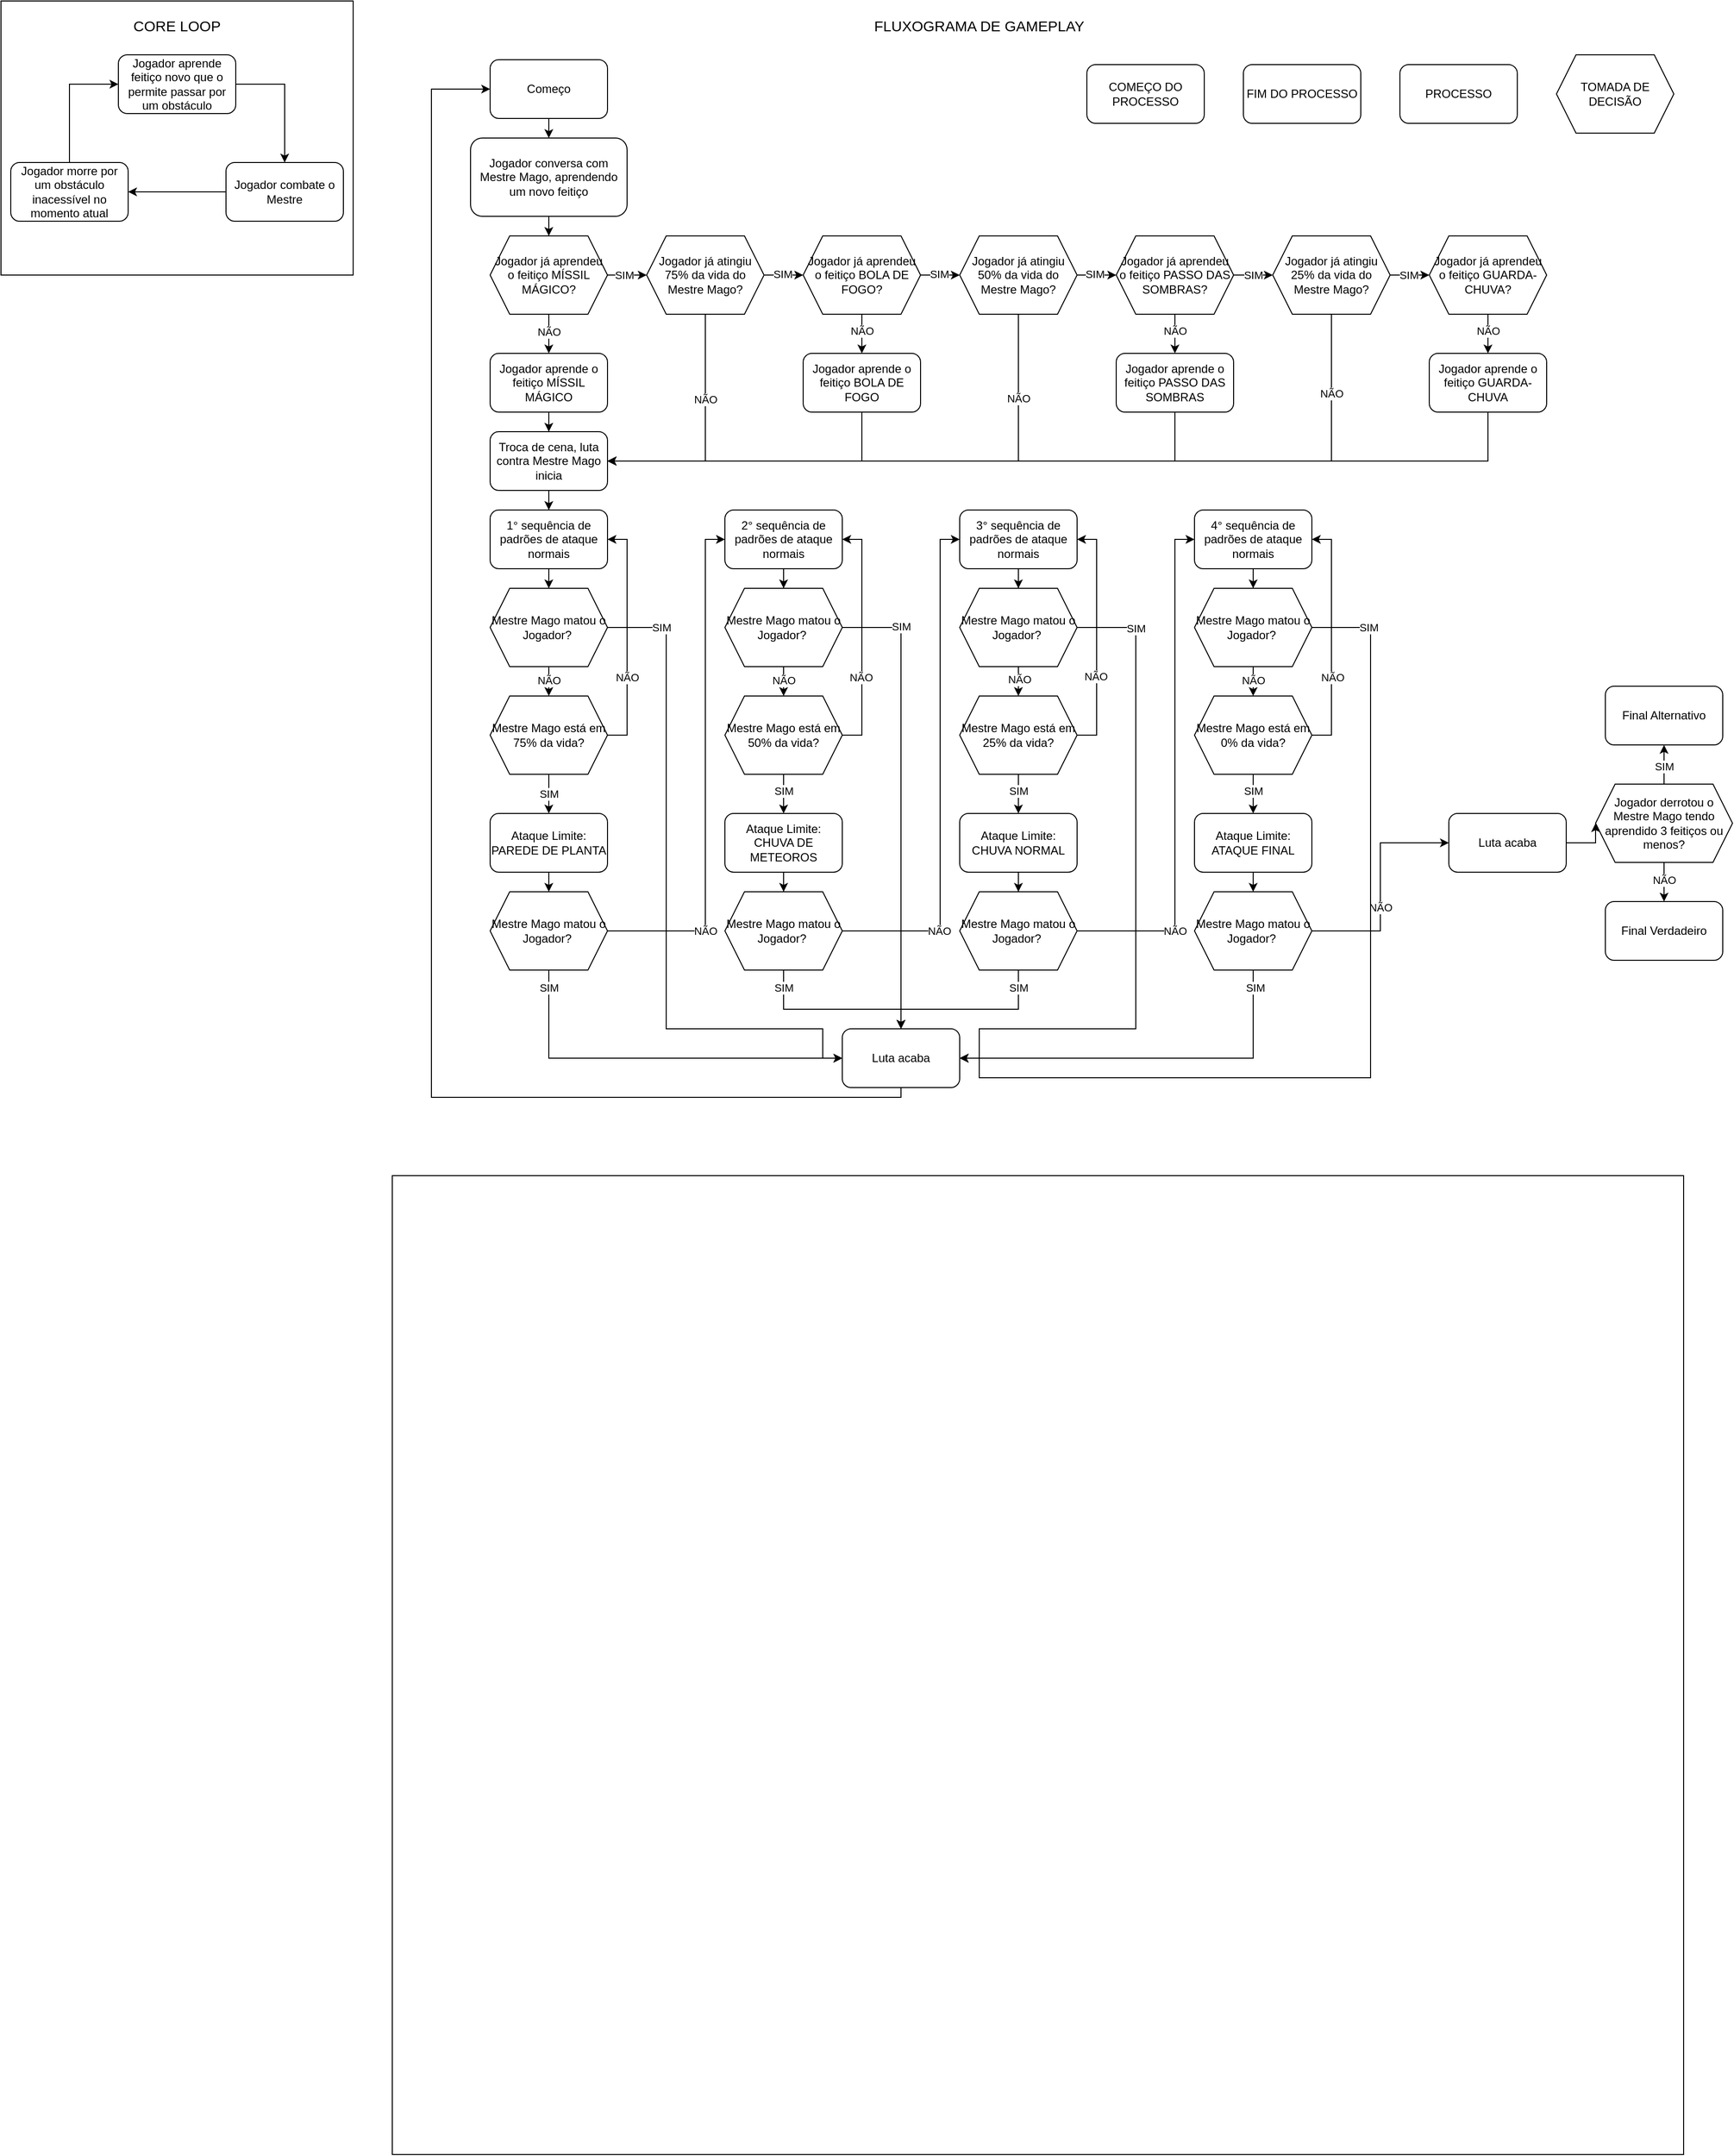 <mxfile version="28.0.7">
  <diagram name="Página-1" id="3i8s2AD5zy0yII2b-ubV">
    <mxGraphModel dx="2053" dy="672" grid="1" gridSize="10" guides="1" tooltips="1" connect="1" arrows="1" fold="1" page="1" pageScale="1" pageWidth="1000" pageHeight="2000" math="0" shadow="0">
      <root>
        <mxCell id="0" />
        <mxCell id="1" parent="0" />
        <mxCell id="Qa6UDb0__CtFwgnaw2m8-168" value="" style="rounded=0;whiteSpace=wrap;html=1;" vertex="1" parent="1">
          <mxGeometry x="200" y="1240" width="1320" height="1000" as="geometry" />
        </mxCell>
        <mxCell id="Qa6UDb0__CtFwgnaw2m8-167" value="FLUXOGRAMA DE GAMEPLAY" style="text;html=1;align=center;verticalAlign=middle;whiteSpace=wrap;rounded=0;fontSize=15;" vertex="1" parent="1">
          <mxGeometry x="200" y="50" width="1200" height="30" as="geometry" />
        </mxCell>
        <mxCell id="Qa6UDb0__CtFwgnaw2m8-43" value="" style="rounded=0;whiteSpace=wrap;html=1;" vertex="1" parent="1">
          <mxGeometry x="-200" y="40" width="360" height="280" as="geometry" />
        </mxCell>
        <mxCell id="vBZ28ntpl9EyvHKrwXHW-7" style="edgeStyle=orthogonalEdgeStyle;rounded=0;orthogonalLoop=1;jettySize=auto;html=1;entryX=0.5;entryY=0;entryDx=0;entryDy=0;" parent="1" source="vBZ28ntpl9EyvHKrwXHW-1" target="vBZ28ntpl9EyvHKrwXHW-2" edge="1">
          <mxGeometry relative="1" as="geometry">
            <Array as="points">
              <mxPoint x="90" y="125" />
            </Array>
          </mxGeometry>
        </mxCell>
        <mxCell id="vBZ28ntpl9EyvHKrwXHW-1" value="Jogador aprende feitiço novo que o permite passar por um obstáculo" style="rounded=1;whiteSpace=wrap;html=1;" parent="1" vertex="1">
          <mxGeometry x="-80" y="95" width="120" height="60" as="geometry" />
        </mxCell>
        <mxCell id="vBZ28ntpl9EyvHKrwXHW-4" style="edgeStyle=orthogonalEdgeStyle;rounded=0;orthogonalLoop=1;jettySize=auto;html=1;entryX=1;entryY=0.5;entryDx=0;entryDy=0;" parent="1" source="vBZ28ntpl9EyvHKrwXHW-2" target="vBZ28ntpl9EyvHKrwXHW-3" edge="1">
          <mxGeometry relative="1" as="geometry" />
        </mxCell>
        <mxCell id="vBZ28ntpl9EyvHKrwXHW-2" value="Jogador combate o Mestre" style="rounded=1;whiteSpace=wrap;html=1;" parent="1" vertex="1">
          <mxGeometry x="30" y="205" width="120" height="60" as="geometry" />
        </mxCell>
        <mxCell id="vBZ28ntpl9EyvHKrwXHW-5" style="edgeStyle=orthogonalEdgeStyle;rounded=0;orthogonalLoop=1;jettySize=auto;html=1;entryX=0;entryY=0.5;entryDx=0;entryDy=0;" parent="1" source="vBZ28ntpl9EyvHKrwXHW-3" target="vBZ28ntpl9EyvHKrwXHW-1" edge="1">
          <mxGeometry relative="1" as="geometry" />
        </mxCell>
        <mxCell id="vBZ28ntpl9EyvHKrwXHW-3" value="Jogador morre por um obstáculo inacessível no momento atual" style="rounded=1;whiteSpace=wrap;html=1;" parent="1" vertex="1">
          <mxGeometry x="-190" y="205" width="120" height="60" as="geometry" />
        </mxCell>
        <mxCell id="Qa6UDb0__CtFwgnaw2m8-10" style="edgeStyle=orthogonalEdgeStyle;rounded=0;orthogonalLoop=1;jettySize=auto;html=1;" edge="1" parent="1" source="Qa6UDb0__CtFwgnaw2m8-1" target="Qa6UDb0__CtFwgnaw2m8-3">
          <mxGeometry relative="1" as="geometry" />
        </mxCell>
        <mxCell id="Qa6UDb0__CtFwgnaw2m8-1" value="Começo" style="rounded=1;whiteSpace=wrap;html=1;fillColor=light-dark(#FFFFFF,#104E0E);" vertex="1" parent="1">
          <mxGeometry x="300" y="100" width="120" height="60" as="geometry" />
        </mxCell>
        <mxCell id="Qa6UDb0__CtFwgnaw2m8-76" style="edgeStyle=orthogonalEdgeStyle;rounded=0;orthogonalLoop=1;jettySize=auto;html=1;" edge="1" parent="1" source="Qa6UDb0__CtFwgnaw2m8-3" target="Qa6UDb0__CtFwgnaw2m8-45">
          <mxGeometry relative="1" as="geometry" />
        </mxCell>
        <mxCell id="Qa6UDb0__CtFwgnaw2m8-3" value="&lt;div&gt;Jogador conversa com Mestre Mago, aprendendo um novo feitiço&lt;/div&gt;" style="rounded=1;whiteSpace=wrap;html=1;" vertex="1" parent="1">
          <mxGeometry x="280" y="180" width="160" height="80" as="geometry" />
        </mxCell>
        <mxCell id="Qa6UDb0__CtFwgnaw2m8-12" style="edgeStyle=orthogonalEdgeStyle;rounded=0;orthogonalLoop=1;jettySize=auto;html=1;" edge="1" parent="1" source="Qa6UDb0__CtFwgnaw2m8-6" target="Qa6UDb0__CtFwgnaw2m8-7">
          <mxGeometry relative="1" as="geometry" />
        </mxCell>
        <mxCell id="Qa6UDb0__CtFwgnaw2m8-6" value="Troca de cena, luta contra Mestre Mago inicia" style="rounded=1;whiteSpace=wrap;html=1;" vertex="1" parent="1">
          <mxGeometry x="300" y="480" width="120" height="60" as="geometry" />
        </mxCell>
        <mxCell id="Qa6UDb0__CtFwgnaw2m8-301" style="edgeStyle=orthogonalEdgeStyle;rounded=0;orthogonalLoop=1;jettySize=auto;html=1;" edge="1" parent="1" source="Qa6UDb0__CtFwgnaw2m8-7" target="Qa6UDb0__CtFwgnaw2m8-300">
          <mxGeometry relative="1" as="geometry" />
        </mxCell>
        <mxCell id="Qa6UDb0__CtFwgnaw2m8-7" value="1° sequência de padrões de ataque normais" style="rounded=1;whiteSpace=wrap;html=1;" vertex="1" parent="1">
          <mxGeometry x="300" y="560" width="120" height="60" as="geometry" />
        </mxCell>
        <mxCell id="Qa6UDb0__CtFwgnaw2m8-17" style="edgeStyle=orthogonalEdgeStyle;rounded=0;orthogonalLoop=1;jettySize=auto;html=1;entryX=0;entryY=0.5;entryDx=0;entryDy=0;exitX=0.5;exitY=1;exitDx=0;exitDy=0;" edge="1" parent="1" source="Qa6UDb0__CtFwgnaw2m8-15" target="Qa6UDb0__CtFwgnaw2m8-1">
          <mxGeometry relative="1" as="geometry">
            <mxPoint x="300.0" y="90" as="targetPoint" />
            <Array as="points">
              <mxPoint x="720" y="1160" />
              <mxPoint x="240" y="1160" />
              <mxPoint x="240" y="130" />
            </Array>
          </mxGeometry>
        </mxCell>
        <mxCell id="Qa6UDb0__CtFwgnaw2m8-15" value="Luta acaba" style="rounded=1;whiteSpace=wrap;html=1;fillColor=light-dark(#FFFFFF,#9A3434);" vertex="1" parent="1">
          <mxGeometry x="660" y="1090" width="120" height="60" as="geometry" />
        </mxCell>
        <mxCell id="Qa6UDb0__CtFwgnaw2m8-180" style="edgeStyle=orthogonalEdgeStyle;rounded=0;orthogonalLoop=1;jettySize=auto;html=1;entryX=0.5;entryY=0;entryDx=0;entryDy=0;" edge="1" parent="1" source="Qa6UDb0__CtFwgnaw2m8-18" target="Qa6UDb0__CtFwgnaw2m8-37">
          <mxGeometry relative="1" as="geometry" />
        </mxCell>
        <mxCell id="Qa6UDb0__CtFwgnaw2m8-18" value="Ataque Limite: PAREDE DE PLANTA" style="rounded=1;whiteSpace=wrap;html=1;" vertex="1" parent="1">
          <mxGeometry x="300" y="870" width="120" height="60" as="geometry" />
        </mxCell>
        <mxCell id="Qa6UDb0__CtFwgnaw2m8-176" style="edgeStyle=orthogonalEdgeStyle;rounded=0;orthogonalLoop=1;jettySize=auto;html=1;" edge="1" parent="1" source="Qa6UDb0__CtFwgnaw2m8-24" target="Qa6UDb0__CtFwgnaw2m8-18">
          <mxGeometry relative="1" as="geometry" />
        </mxCell>
        <mxCell id="Qa6UDb0__CtFwgnaw2m8-177" value="SIM" style="edgeLabel;html=1;align=center;verticalAlign=middle;resizable=0;points=[];" vertex="1" connectable="0" parent="Qa6UDb0__CtFwgnaw2m8-176">
          <mxGeometry x="-0.258" y="1" relative="1" as="geometry">
            <mxPoint x="-1" y="5" as="offset" />
          </mxGeometry>
        </mxCell>
        <mxCell id="Qa6UDb0__CtFwgnaw2m8-245" style="edgeStyle=orthogonalEdgeStyle;rounded=0;orthogonalLoop=1;jettySize=auto;html=1;entryX=1;entryY=0.5;entryDx=0;entryDy=0;" edge="1" parent="1" source="Qa6UDb0__CtFwgnaw2m8-24" target="Qa6UDb0__CtFwgnaw2m8-7">
          <mxGeometry relative="1" as="geometry">
            <mxPoint x="420" y="700" as="targetPoint" />
            <Array as="points">
              <mxPoint x="440" y="790" />
              <mxPoint x="440" y="590" />
            </Array>
          </mxGeometry>
        </mxCell>
        <mxCell id="Qa6UDb0__CtFwgnaw2m8-246" value="NÃO" style="edgeLabel;html=1;align=center;verticalAlign=middle;resizable=0;points=[];" vertex="1" connectable="0" parent="Qa6UDb0__CtFwgnaw2m8-245">
          <mxGeometry x="-0.031" y="1" relative="1" as="geometry">
            <mxPoint x="1" y="37" as="offset" />
          </mxGeometry>
        </mxCell>
        <mxCell id="Qa6UDb0__CtFwgnaw2m8-24" value="Mestre Mago está em 75% da vida?" style="shape=hexagon;perimeter=hexagonPerimeter2;whiteSpace=wrap;html=1;fixedSize=1;fillColor=light-dark(#FFFFFF,#E28507);" vertex="1" parent="1">
          <mxGeometry x="300" y="750" width="120" height="80" as="geometry" />
        </mxCell>
        <mxCell id="Qa6UDb0__CtFwgnaw2m8-181" style="edgeStyle=orthogonalEdgeStyle;rounded=0;orthogonalLoop=1;jettySize=auto;html=1;entryX=0;entryY=0.5;entryDx=0;entryDy=0;" edge="1" parent="1" source="Qa6UDb0__CtFwgnaw2m8-37" target="Qa6UDb0__CtFwgnaw2m8-92">
          <mxGeometry relative="1" as="geometry">
            <Array as="points">
              <mxPoint x="520" y="990" />
              <mxPoint x="520" y="590" />
            </Array>
          </mxGeometry>
        </mxCell>
        <mxCell id="Qa6UDb0__CtFwgnaw2m8-182" value="NÃO" style="edgeLabel;html=1;align=center;verticalAlign=middle;resizable=0;points=[];" vertex="1" connectable="0" parent="Qa6UDb0__CtFwgnaw2m8-181">
          <mxGeometry x="0.042" relative="1" as="geometry">
            <mxPoint y="171" as="offset" />
          </mxGeometry>
        </mxCell>
        <mxCell id="Qa6UDb0__CtFwgnaw2m8-307" style="edgeStyle=orthogonalEdgeStyle;rounded=0;orthogonalLoop=1;jettySize=auto;html=1;entryX=0;entryY=0.5;entryDx=0;entryDy=0;" edge="1" parent="1" source="Qa6UDb0__CtFwgnaw2m8-37" target="Qa6UDb0__CtFwgnaw2m8-15">
          <mxGeometry relative="1" as="geometry">
            <mxPoint x="630" y="1100" as="targetPoint" />
            <Array as="points">
              <mxPoint x="360" y="1120" />
            </Array>
          </mxGeometry>
        </mxCell>
        <mxCell id="Qa6UDb0__CtFwgnaw2m8-314" value="SIM" style="edgeLabel;html=1;align=center;verticalAlign=middle;resizable=0;points=[];" vertex="1" connectable="0" parent="Qa6UDb0__CtFwgnaw2m8-307">
          <mxGeometry x="-0.907" relative="1" as="geometry">
            <mxPoint as="offset" />
          </mxGeometry>
        </mxCell>
        <mxCell id="Qa6UDb0__CtFwgnaw2m8-37" value="Mestre Mago matou o Jogador?&amp;nbsp;" style="shape=hexagon;perimeter=hexagonPerimeter2;whiteSpace=wrap;html=1;fixedSize=1;fillColor=light-dark(#FFFFFF,#E28507);" vertex="1" parent="1">
          <mxGeometry x="300" y="950" width="120" height="80" as="geometry" />
        </mxCell>
        <mxCell id="Qa6UDb0__CtFwgnaw2m8-44" value="CORE LOOP" style="text;html=1;align=center;verticalAlign=middle;whiteSpace=wrap;rounded=0;fontSize=15;" vertex="1" parent="1">
          <mxGeometry x="-200" y="50" width="360" height="30" as="geometry" />
        </mxCell>
        <mxCell id="Qa6UDb0__CtFwgnaw2m8-78" style="edgeStyle=orthogonalEdgeStyle;rounded=0;orthogonalLoop=1;jettySize=auto;html=1;entryX=0.5;entryY=0;entryDx=0;entryDy=0;" edge="1" parent="1" source="Qa6UDb0__CtFwgnaw2m8-45" target="Qa6UDb0__CtFwgnaw2m8-52">
          <mxGeometry relative="1" as="geometry" />
        </mxCell>
        <mxCell id="Qa6UDb0__CtFwgnaw2m8-79" value="NÃO" style="edgeLabel;html=1;align=center;verticalAlign=middle;resizable=0;points=[];" vertex="1" connectable="0" parent="Qa6UDb0__CtFwgnaw2m8-78">
          <mxGeometry x="-0.13" relative="1" as="geometry">
            <mxPoint as="offset" />
          </mxGeometry>
        </mxCell>
        <mxCell id="Qa6UDb0__CtFwgnaw2m8-81" style="edgeStyle=orthogonalEdgeStyle;rounded=0;orthogonalLoop=1;jettySize=auto;html=1;entryX=0;entryY=0.5;entryDx=0;entryDy=0;" edge="1" parent="1" source="Qa6UDb0__CtFwgnaw2m8-45" target="Qa6UDb0__CtFwgnaw2m8-250">
          <mxGeometry relative="1" as="geometry">
            <mxPoint x="440" y="410" as="targetPoint" />
            <Array as="points">
              <mxPoint x="450" y="320" />
              <mxPoint x="450" y="320" />
            </Array>
          </mxGeometry>
        </mxCell>
        <mxCell id="Qa6UDb0__CtFwgnaw2m8-253" value="SIM" style="edgeLabel;html=1;align=center;verticalAlign=middle;resizable=0;points=[];" vertex="1" connectable="0" parent="Qa6UDb0__CtFwgnaw2m8-81">
          <mxGeometry x="-0.15" relative="1" as="geometry">
            <mxPoint as="offset" />
          </mxGeometry>
        </mxCell>
        <mxCell id="Qa6UDb0__CtFwgnaw2m8-45" value="Jogador já aprendeu o feitiço MÍSSIL MÁGICO?" style="shape=hexagon;perimeter=hexagonPerimeter2;whiteSpace=wrap;html=1;fixedSize=1;fillColor=light-dark(#FFFFFF,#E28507);" vertex="1" parent="1">
          <mxGeometry x="300" y="280" width="120" height="80" as="geometry" />
        </mxCell>
        <mxCell id="Qa6UDb0__CtFwgnaw2m8-77" style="edgeStyle=orthogonalEdgeStyle;rounded=0;orthogonalLoop=1;jettySize=auto;html=1;entryX=0.5;entryY=0;entryDx=0;entryDy=0;" edge="1" parent="1" source="Qa6UDb0__CtFwgnaw2m8-52" target="Qa6UDb0__CtFwgnaw2m8-6">
          <mxGeometry relative="1" as="geometry" />
        </mxCell>
        <mxCell id="Qa6UDb0__CtFwgnaw2m8-52" value="Jogador aprende o feitiço MÍSSIL MÁGICO" style="rounded=1;whiteSpace=wrap;html=1;" vertex="1" parent="1">
          <mxGeometry x="300" y="400" width="120" height="60" as="geometry" />
        </mxCell>
        <mxCell id="Qa6UDb0__CtFwgnaw2m8-86" style="edgeStyle=orthogonalEdgeStyle;rounded=0;orthogonalLoop=1;jettySize=auto;html=1;entryX=0.5;entryY=0;entryDx=0;entryDy=0;" edge="1" parent="1" source="Qa6UDb0__CtFwgnaw2m8-83" target="Qa6UDb0__CtFwgnaw2m8-85">
          <mxGeometry relative="1" as="geometry" />
        </mxCell>
        <mxCell id="Qa6UDb0__CtFwgnaw2m8-87" value="NÃO" style="edgeLabel;html=1;align=center;verticalAlign=middle;resizable=0;points=[];" vertex="1" connectable="0" parent="Qa6UDb0__CtFwgnaw2m8-86">
          <mxGeometry x="-0.17" relative="1" as="geometry">
            <mxPoint as="offset" />
          </mxGeometry>
        </mxCell>
        <mxCell id="Qa6UDb0__CtFwgnaw2m8-262" style="edgeStyle=orthogonalEdgeStyle;rounded=0;orthogonalLoop=1;jettySize=auto;html=1;entryX=0;entryY=0.5;entryDx=0;entryDy=0;" edge="1" parent="1" source="Qa6UDb0__CtFwgnaw2m8-83" target="Qa6UDb0__CtFwgnaw2m8-261">
          <mxGeometry relative="1" as="geometry" />
        </mxCell>
        <mxCell id="Qa6UDb0__CtFwgnaw2m8-263" value="SIM" style="edgeLabel;html=1;align=center;verticalAlign=middle;resizable=0;points=[];" vertex="1" connectable="0" parent="Qa6UDb0__CtFwgnaw2m8-262">
          <mxGeometry x="-0.05" y="1" relative="1" as="geometry">
            <mxPoint as="offset" />
          </mxGeometry>
        </mxCell>
        <mxCell id="Qa6UDb0__CtFwgnaw2m8-83" value="Jogador já aprendeu o feitiço BOLA DE FOGO?" style="shape=hexagon;perimeter=hexagonPerimeter2;whiteSpace=wrap;html=1;fixedSize=1;fillColor=light-dark(#FFFFFF,#E28507);" vertex="1" parent="1">
          <mxGeometry x="620" y="280" width="120" height="80" as="geometry" />
        </mxCell>
        <mxCell id="Qa6UDb0__CtFwgnaw2m8-101" style="edgeStyle=orthogonalEdgeStyle;rounded=0;orthogonalLoop=1;jettySize=auto;html=1;exitX=0.5;exitY=1;exitDx=0;exitDy=0;" edge="1" parent="1" source="Qa6UDb0__CtFwgnaw2m8-85">
          <mxGeometry relative="1" as="geometry">
            <mxPoint x="420" y="510" as="targetPoint" />
            <Array as="points">
              <mxPoint x="680" y="510" />
            </Array>
          </mxGeometry>
        </mxCell>
        <mxCell id="Qa6UDb0__CtFwgnaw2m8-85" value="Jogador aprende o feitiço&amp;nbsp;BOLA DE FOGO" style="rounded=1;whiteSpace=wrap;html=1;" vertex="1" parent="1">
          <mxGeometry x="620" y="400" width="120" height="60" as="geometry" />
        </mxCell>
        <mxCell id="Qa6UDb0__CtFwgnaw2m8-322" style="edgeStyle=orthogonalEdgeStyle;rounded=0;orthogonalLoop=1;jettySize=auto;html=1;entryX=0.5;entryY=0;entryDx=0;entryDy=0;" edge="1" parent="1" source="Qa6UDb0__CtFwgnaw2m8-92" target="Qa6UDb0__CtFwgnaw2m8-317">
          <mxGeometry relative="1" as="geometry" />
        </mxCell>
        <mxCell id="Qa6UDb0__CtFwgnaw2m8-92" value="2° sequência de padrões de ataque normais" style="rounded=1;whiteSpace=wrap;html=1;" vertex="1" parent="1">
          <mxGeometry x="540" y="560" width="120" height="60" as="geometry" />
        </mxCell>
        <mxCell id="Qa6UDb0__CtFwgnaw2m8-196" style="edgeStyle=orthogonalEdgeStyle;rounded=0;orthogonalLoop=1;jettySize=auto;html=1;entryX=0.5;entryY=0;entryDx=0;entryDy=0;" edge="1" parent="1" source="Qa6UDb0__CtFwgnaw2m8-94" target="Qa6UDb0__CtFwgnaw2m8-195">
          <mxGeometry relative="1" as="geometry" />
        </mxCell>
        <mxCell id="Qa6UDb0__CtFwgnaw2m8-94" value="Ataque Limite: CHUVA DE METEOROS" style="rounded=1;whiteSpace=wrap;html=1;" vertex="1" parent="1">
          <mxGeometry x="540" y="870" width="120" height="60" as="geometry" />
        </mxCell>
        <mxCell id="Qa6UDb0__CtFwgnaw2m8-95" style="edgeStyle=orthogonalEdgeStyle;rounded=0;orthogonalLoop=1;jettySize=auto;html=1;" edge="1" source="Qa6UDb0__CtFwgnaw2m8-99" target="Qa6UDb0__CtFwgnaw2m8-94" parent="1">
          <mxGeometry relative="1" as="geometry" />
        </mxCell>
        <mxCell id="Qa6UDb0__CtFwgnaw2m8-96" value="&lt;div&gt;SIM&lt;/div&gt;" style="edgeLabel;html=1;align=center;verticalAlign=middle;resizable=0;points=[];" vertex="1" connectable="0" parent="Qa6UDb0__CtFwgnaw2m8-95">
          <mxGeometry x="-0.15" relative="1" as="geometry">
            <mxPoint as="offset" />
          </mxGeometry>
        </mxCell>
        <mxCell id="Qa6UDb0__CtFwgnaw2m8-99" value="Mestre Mago está em 50% da vida?" style="shape=hexagon;perimeter=hexagonPerimeter2;whiteSpace=wrap;html=1;fixedSize=1;fillColor=light-dark(#FFFFFF,#E28507);" vertex="1" parent="1">
          <mxGeometry x="540" y="750" width="120" height="80" as="geometry" />
        </mxCell>
        <mxCell id="Qa6UDb0__CtFwgnaw2m8-107" style="edgeStyle=orthogonalEdgeStyle;rounded=0;orthogonalLoop=1;jettySize=auto;html=1;entryX=0.5;entryY=0;entryDx=0;entryDy=0;" edge="1" source="Qa6UDb0__CtFwgnaw2m8-109" target="Qa6UDb0__CtFwgnaw2m8-111" parent="1">
          <mxGeometry relative="1" as="geometry" />
        </mxCell>
        <mxCell id="Qa6UDb0__CtFwgnaw2m8-108" value="NÃO" style="edgeLabel;html=1;align=center;verticalAlign=middle;resizable=0;points=[];" vertex="1" connectable="0" parent="Qa6UDb0__CtFwgnaw2m8-107">
          <mxGeometry x="-0.17" relative="1" as="geometry">
            <mxPoint as="offset" />
          </mxGeometry>
        </mxCell>
        <mxCell id="Qa6UDb0__CtFwgnaw2m8-143" style="edgeStyle=orthogonalEdgeStyle;rounded=0;orthogonalLoop=1;jettySize=auto;html=1;entryX=0;entryY=0.5;entryDx=0;entryDy=0;" edge="1" parent="1" source="Qa6UDb0__CtFwgnaw2m8-109" target="Qa6UDb0__CtFwgnaw2m8-266">
          <mxGeometry relative="1" as="geometry">
            <mxPoint x="1160" y="220" as="targetPoint" />
            <Array as="points">
              <mxPoint x="1060" y="320" />
            </Array>
          </mxGeometry>
        </mxCell>
        <mxCell id="Qa6UDb0__CtFwgnaw2m8-144" value="SIM" style="edgeLabel;html=1;align=center;verticalAlign=middle;resizable=0;points=[];" vertex="1" connectable="0" parent="Qa6UDb0__CtFwgnaw2m8-143">
          <mxGeometry x="-0.009" y="1" relative="1" as="geometry">
            <mxPoint y="1" as="offset" />
          </mxGeometry>
        </mxCell>
        <mxCell id="Qa6UDb0__CtFwgnaw2m8-109" value="Jogador já aprendeu o feitiço PASSO DAS SOMBRAS?" style="shape=hexagon;perimeter=hexagonPerimeter2;whiteSpace=wrap;html=1;fixedSize=1;fillColor=light-dark(#FFFFFF,#E28507);" vertex="1" parent="1">
          <mxGeometry x="940" y="280" width="120" height="80" as="geometry" />
        </mxCell>
        <mxCell id="Qa6UDb0__CtFwgnaw2m8-110" style="edgeStyle=orthogonalEdgeStyle;rounded=0;orthogonalLoop=1;jettySize=auto;html=1;entryX=1;entryY=0.5;entryDx=0;entryDy=0;" edge="1" source="Qa6UDb0__CtFwgnaw2m8-111" target="Qa6UDb0__CtFwgnaw2m8-6" parent="1">
          <mxGeometry relative="1" as="geometry">
            <mxPoint x="730" y="510" as="targetPoint" />
            <Array as="points">
              <mxPoint x="1000" y="510" />
            </Array>
          </mxGeometry>
        </mxCell>
        <mxCell id="Qa6UDb0__CtFwgnaw2m8-111" value="Jogador aprende o feitiço&amp;nbsp;PASSO DAS SOMBRAS" style="rounded=1;whiteSpace=wrap;html=1;" vertex="1" parent="1">
          <mxGeometry x="940" y="400" width="120" height="60" as="geometry" />
        </mxCell>
        <mxCell id="Qa6UDb0__CtFwgnaw2m8-328" style="edgeStyle=orthogonalEdgeStyle;rounded=0;orthogonalLoop=1;jettySize=auto;html=1;entryX=0.5;entryY=0;entryDx=0;entryDy=0;" edge="1" parent="1" source="Qa6UDb0__CtFwgnaw2m8-115" target="Qa6UDb0__CtFwgnaw2m8-327">
          <mxGeometry relative="1" as="geometry" />
        </mxCell>
        <mxCell id="Qa6UDb0__CtFwgnaw2m8-115" value="3° sequência de padrões de ataque normais" style="rounded=1;whiteSpace=wrap;html=1;" vertex="1" parent="1">
          <mxGeometry x="780" y="560" width="120" height="60" as="geometry" />
        </mxCell>
        <mxCell id="Qa6UDb0__CtFwgnaw2m8-128" style="edgeStyle=orthogonalEdgeStyle;rounded=0;orthogonalLoop=1;jettySize=auto;html=1;entryX=0.5;entryY=0;entryDx=0;entryDy=0;" edge="1" source="Qa6UDb0__CtFwgnaw2m8-130" target="Qa6UDb0__CtFwgnaw2m8-132" parent="1">
          <mxGeometry relative="1" as="geometry" />
        </mxCell>
        <mxCell id="Qa6UDb0__CtFwgnaw2m8-129" value="NÃO" style="edgeLabel;html=1;align=center;verticalAlign=middle;resizable=0;points=[];" vertex="1" connectable="0" parent="Qa6UDb0__CtFwgnaw2m8-128">
          <mxGeometry x="-0.17" relative="1" as="geometry">
            <mxPoint as="offset" />
          </mxGeometry>
        </mxCell>
        <mxCell id="Qa6UDb0__CtFwgnaw2m8-130" value="Jogador já aprendeu o feitiço GUARDA-CHUVA?" style="shape=hexagon;perimeter=hexagonPerimeter2;whiteSpace=wrap;html=1;fixedSize=1;fillColor=light-dark(#FFFFFF,#E28507);" vertex="1" parent="1">
          <mxGeometry x="1260" y="280" width="120" height="80" as="geometry" />
        </mxCell>
        <mxCell id="Qa6UDb0__CtFwgnaw2m8-131" style="edgeStyle=orthogonalEdgeStyle;rounded=0;orthogonalLoop=1;jettySize=auto;html=1;entryX=1;entryY=0.5;entryDx=0;entryDy=0;" edge="1" source="Qa6UDb0__CtFwgnaw2m8-132" target="Qa6UDb0__CtFwgnaw2m8-6" parent="1">
          <mxGeometry relative="1" as="geometry">
            <mxPoint x="740" y="510" as="targetPoint" />
            <Array as="points">
              <mxPoint x="1320" y="510" />
            </Array>
          </mxGeometry>
        </mxCell>
        <mxCell id="Qa6UDb0__CtFwgnaw2m8-132" value="Jogador aprende o feitiço GUARDA-CHUVA" style="rounded=1;whiteSpace=wrap;html=1;" vertex="1" parent="1">
          <mxGeometry x="1260" y="400" width="120" height="60" as="geometry" />
        </mxCell>
        <mxCell id="Qa6UDb0__CtFwgnaw2m8-334" style="edgeStyle=orthogonalEdgeStyle;rounded=0;orthogonalLoop=1;jettySize=auto;html=1;entryX=0.5;entryY=0;entryDx=0;entryDy=0;" edge="1" parent="1" source="Qa6UDb0__CtFwgnaw2m8-136" target="Qa6UDb0__CtFwgnaw2m8-333">
          <mxGeometry relative="1" as="geometry" />
        </mxCell>
        <mxCell id="Qa6UDb0__CtFwgnaw2m8-136" value="4° sequência de padrões de ataque normais" style="rounded=1;whiteSpace=wrap;html=1;" vertex="1" parent="1">
          <mxGeometry x="1020" y="560" width="120" height="60" as="geometry" />
        </mxCell>
        <mxCell id="Qa6UDb0__CtFwgnaw2m8-197" style="edgeStyle=orthogonalEdgeStyle;rounded=0;orthogonalLoop=1;jettySize=auto;html=1;entryX=0;entryY=0.5;entryDx=0;entryDy=0;" edge="1" parent="1" source="Qa6UDb0__CtFwgnaw2m8-195" target="Qa6UDb0__CtFwgnaw2m8-115">
          <mxGeometry relative="1" as="geometry">
            <Array as="points">
              <mxPoint x="760" y="990" />
              <mxPoint x="760" y="590" />
            </Array>
          </mxGeometry>
        </mxCell>
        <mxCell id="Qa6UDb0__CtFwgnaw2m8-198" value="NÃO" style="edgeLabel;html=1;align=center;verticalAlign=middle;resizable=0;points=[];" vertex="1" connectable="0" parent="Qa6UDb0__CtFwgnaw2m8-197">
          <mxGeometry x="0.033" y="1" relative="1" as="geometry">
            <mxPoint y="168" as="offset" />
          </mxGeometry>
        </mxCell>
        <mxCell id="Qa6UDb0__CtFwgnaw2m8-226" style="edgeStyle=orthogonalEdgeStyle;rounded=0;orthogonalLoop=1;jettySize=auto;html=1;exitX=0.5;exitY=1;exitDx=0;exitDy=0;entryX=0.5;entryY=0;entryDx=0;entryDy=0;" edge="1" parent="1" source="Qa6UDb0__CtFwgnaw2m8-195" target="Qa6UDb0__CtFwgnaw2m8-15">
          <mxGeometry relative="1" as="geometry">
            <mxPoint x="720" y="960" as="targetPoint" />
            <Array as="points">
              <mxPoint x="600" y="1070" />
              <mxPoint x="720" y="1070" />
            </Array>
          </mxGeometry>
        </mxCell>
        <mxCell id="Qa6UDb0__CtFwgnaw2m8-342" value="SIM" style="edgeLabel;html=1;align=center;verticalAlign=middle;resizable=0;points=[];" vertex="1" connectable="0" parent="Qa6UDb0__CtFwgnaw2m8-226">
          <mxGeometry x="-0.807" relative="1" as="geometry">
            <mxPoint as="offset" />
          </mxGeometry>
        </mxCell>
        <mxCell id="Qa6UDb0__CtFwgnaw2m8-195" value="Mestre Mago matou o Jogador?&amp;nbsp;" style="shape=hexagon;perimeter=hexagonPerimeter2;whiteSpace=wrap;html=1;fixedSize=1;fillColor=light-dark(#FFFFFF,#E28507);" vertex="1" parent="1">
          <mxGeometry x="540" y="950" width="120" height="80" as="geometry" />
        </mxCell>
        <mxCell id="Qa6UDb0__CtFwgnaw2m8-200" value="Mestre Mago está em 25% da vida?" style="shape=hexagon;perimeter=hexagonPerimeter2;whiteSpace=wrap;html=1;fixedSize=1;fillColor=light-dark(#FFFFFF,#E28507);" vertex="1" parent="1">
          <mxGeometry x="780" y="750" width="120" height="80" as="geometry" />
        </mxCell>
        <mxCell id="Qa6UDb0__CtFwgnaw2m8-201" style="edgeStyle=orthogonalEdgeStyle;rounded=0;orthogonalLoop=1;jettySize=auto;html=1;" edge="1" source="Qa6UDb0__CtFwgnaw2m8-200" target="Qa6UDb0__CtFwgnaw2m8-203" parent="1">
          <mxGeometry relative="1" as="geometry" />
        </mxCell>
        <mxCell id="Qa6UDb0__CtFwgnaw2m8-202" value="&lt;div&gt;SIM&lt;/div&gt;" style="edgeLabel;html=1;align=center;verticalAlign=middle;resizable=0;points=[];" vertex="1" connectable="0" parent="Qa6UDb0__CtFwgnaw2m8-201">
          <mxGeometry x="-0.15" relative="1" as="geometry">
            <mxPoint as="offset" />
          </mxGeometry>
        </mxCell>
        <mxCell id="Qa6UDb0__CtFwgnaw2m8-203" value="Ataque Limite: CHUVA NORMAL" style="rounded=1;whiteSpace=wrap;html=1;" vertex="1" parent="1">
          <mxGeometry x="780" y="870" width="120" height="60" as="geometry" />
        </mxCell>
        <mxCell id="Qa6UDb0__CtFwgnaw2m8-204" style="edgeStyle=orthogonalEdgeStyle;rounded=0;orthogonalLoop=1;jettySize=auto;html=1;entryX=0.5;entryY=0;entryDx=0;entryDy=0;" edge="1" source="Qa6UDb0__CtFwgnaw2m8-203" target="Qa6UDb0__CtFwgnaw2m8-205" parent="1">
          <mxGeometry relative="1" as="geometry" />
        </mxCell>
        <mxCell id="Qa6UDb0__CtFwgnaw2m8-227" style="edgeStyle=orthogonalEdgeStyle;rounded=0;orthogonalLoop=1;jettySize=auto;html=1;exitX=0.5;exitY=1;exitDx=0;exitDy=0;entryX=0.5;entryY=0;entryDx=0;entryDy=0;" edge="1" parent="1" source="Qa6UDb0__CtFwgnaw2m8-205" target="Qa6UDb0__CtFwgnaw2m8-15">
          <mxGeometry relative="1" as="geometry">
            <mxPoint x="730" y="1080" as="targetPoint" />
            <Array as="points">
              <mxPoint x="840" y="1070" />
              <mxPoint x="720" y="1070" />
            </Array>
          </mxGeometry>
        </mxCell>
        <mxCell id="Qa6UDb0__CtFwgnaw2m8-340" value="SIM" style="edgeLabel;html=1;align=center;verticalAlign=middle;resizable=0;points=[];" vertex="1" connectable="0" parent="Qa6UDb0__CtFwgnaw2m8-227">
          <mxGeometry x="-0.807" relative="1" as="geometry">
            <mxPoint as="offset" />
          </mxGeometry>
        </mxCell>
        <mxCell id="Qa6UDb0__CtFwgnaw2m8-205" value="Mestre Mago matou o Jogador?&amp;nbsp;" style="shape=hexagon;perimeter=hexagonPerimeter2;whiteSpace=wrap;html=1;fixedSize=1;fillColor=light-dark(#FFFFFF,#E28507);" vertex="1" parent="1">
          <mxGeometry x="780" y="950" width="120" height="80" as="geometry" />
        </mxCell>
        <mxCell id="Qa6UDb0__CtFwgnaw2m8-206" style="edgeStyle=orthogonalEdgeStyle;rounded=0;orthogonalLoop=1;jettySize=auto;html=1;entryX=0;entryY=0.5;entryDx=0;entryDy=0;" edge="1" source="Qa6UDb0__CtFwgnaw2m8-205" parent="1">
          <mxGeometry relative="1" as="geometry">
            <mxPoint x="1020" y="590" as="targetPoint" />
            <Array as="points">
              <mxPoint x="1000" y="990" />
              <mxPoint x="1000" y="590" />
            </Array>
          </mxGeometry>
        </mxCell>
        <mxCell id="Qa6UDb0__CtFwgnaw2m8-207" value="NÃO" style="edgeLabel;html=1;align=center;verticalAlign=middle;resizable=0;points=[];" vertex="1" connectable="0" parent="Qa6UDb0__CtFwgnaw2m8-206">
          <mxGeometry x="0.033" y="1" relative="1" as="geometry">
            <mxPoint x="1" y="168" as="offset" />
          </mxGeometry>
        </mxCell>
        <mxCell id="Qa6UDb0__CtFwgnaw2m8-210" value="Mestre Mago está em 0% da vida?" style="shape=hexagon;perimeter=hexagonPerimeter2;whiteSpace=wrap;html=1;fixedSize=1;fillColor=light-dark(#FFFFFF,#E28507);" vertex="1" parent="1">
          <mxGeometry x="1020" y="750" width="120" height="80" as="geometry" />
        </mxCell>
        <mxCell id="Qa6UDb0__CtFwgnaw2m8-211" style="edgeStyle=orthogonalEdgeStyle;rounded=0;orthogonalLoop=1;jettySize=auto;html=1;" edge="1" source="Qa6UDb0__CtFwgnaw2m8-210" target="Qa6UDb0__CtFwgnaw2m8-213" parent="1">
          <mxGeometry relative="1" as="geometry" />
        </mxCell>
        <mxCell id="Qa6UDb0__CtFwgnaw2m8-212" value="&lt;div&gt;SIM&lt;/div&gt;" style="edgeLabel;html=1;align=center;verticalAlign=middle;resizable=0;points=[];" vertex="1" connectable="0" parent="Qa6UDb0__CtFwgnaw2m8-211">
          <mxGeometry x="-0.15" relative="1" as="geometry">
            <mxPoint as="offset" />
          </mxGeometry>
        </mxCell>
        <mxCell id="Qa6UDb0__CtFwgnaw2m8-213" value="Ataque Limite: ATAQUE FINAL" style="rounded=1;whiteSpace=wrap;html=1;" vertex="1" parent="1">
          <mxGeometry x="1020" y="870" width="120" height="60" as="geometry" />
        </mxCell>
        <mxCell id="Qa6UDb0__CtFwgnaw2m8-223" style="edgeStyle=orthogonalEdgeStyle;rounded=0;orthogonalLoop=1;jettySize=auto;html=1;entryX=1;entryY=0.5;entryDx=0;entryDy=0;" edge="1" parent="1" source="Qa6UDb0__CtFwgnaw2m8-214" target="Qa6UDb0__CtFwgnaw2m8-15">
          <mxGeometry relative="1" as="geometry">
            <mxPoint x="720" y="960" as="targetPoint" />
            <Array as="points">
              <mxPoint x="1080" y="1120" />
            </Array>
          </mxGeometry>
        </mxCell>
        <mxCell id="Qa6UDb0__CtFwgnaw2m8-338" value="SIM" style="edgeLabel;html=1;align=center;verticalAlign=middle;resizable=0;points=[];" vertex="1" connectable="0" parent="Qa6UDb0__CtFwgnaw2m8-223">
          <mxGeometry x="-0.909" y="2" relative="1" as="geometry">
            <mxPoint as="offset" />
          </mxGeometry>
        </mxCell>
        <mxCell id="Qa6UDb0__CtFwgnaw2m8-239" style="edgeStyle=orthogonalEdgeStyle;rounded=0;orthogonalLoop=1;jettySize=auto;html=1;entryX=0;entryY=0.5;entryDx=0;entryDy=0;" edge="1" parent="1" source="Qa6UDb0__CtFwgnaw2m8-214" target="Qa6UDb0__CtFwgnaw2m8-282">
          <mxGeometry relative="1" as="geometry">
            <mxPoint x="1180.0" y="880.0" as="targetPoint" />
          </mxGeometry>
        </mxCell>
        <mxCell id="Qa6UDb0__CtFwgnaw2m8-241" value="NÃO" style="edgeLabel;html=1;align=center;verticalAlign=middle;resizable=0;points=[];" vertex="1" connectable="0" parent="Qa6UDb0__CtFwgnaw2m8-239">
          <mxGeometry x="-0.179" relative="1" as="geometry">
            <mxPoint as="offset" />
          </mxGeometry>
        </mxCell>
        <mxCell id="Qa6UDb0__CtFwgnaw2m8-214" value="Mestre Mago matou o Jogador?&amp;nbsp;" style="shape=hexagon;perimeter=hexagonPerimeter2;whiteSpace=wrap;html=1;fixedSize=1;fillColor=light-dark(#FFFFFF,#E28507);" vertex="1" parent="1">
          <mxGeometry x="1020" y="950" width="120" height="80" as="geometry" />
        </mxCell>
        <mxCell id="Qa6UDb0__CtFwgnaw2m8-215" style="edgeStyle=orthogonalEdgeStyle;rounded=0;orthogonalLoop=1;jettySize=auto;html=1;entryX=0.5;entryY=0;entryDx=0;entryDy=0;" edge="1" source="Qa6UDb0__CtFwgnaw2m8-213" target="Qa6UDb0__CtFwgnaw2m8-214" parent="1">
          <mxGeometry relative="1" as="geometry" />
        </mxCell>
        <mxCell id="Qa6UDb0__CtFwgnaw2m8-247" value="Final Alternativo" style="rounded=1;whiteSpace=wrap;html=1;fillColor=light-dark(#FFFFFF,#9A3434);" vertex="1" parent="1">
          <mxGeometry x="1440" y="740" width="120" height="60" as="geometry" />
        </mxCell>
        <mxCell id="Qa6UDb0__CtFwgnaw2m8-255" style="edgeStyle=orthogonalEdgeStyle;rounded=0;orthogonalLoop=1;jettySize=auto;html=1;entryX=1;entryY=0.5;entryDx=0;entryDy=0;" edge="1" parent="1" source="Qa6UDb0__CtFwgnaw2m8-250" target="Qa6UDb0__CtFwgnaw2m8-6">
          <mxGeometry relative="1" as="geometry">
            <Array as="points">
              <mxPoint x="520" y="510" />
            </Array>
          </mxGeometry>
        </mxCell>
        <mxCell id="Qa6UDb0__CtFwgnaw2m8-256" value="NÃO" style="edgeLabel;html=1;align=center;verticalAlign=middle;resizable=0;points=[];" vertex="1" connectable="0" parent="Qa6UDb0__CtFwgnaw2m8-255">
          <mxGeometry x="-0.128" relative="1" as="geometry">
            <mxPoint y="-22" as="offset" />
          </mxGeometry>
        </mxCell>
        <mxCell id="Qa6UDb0__CtFwgnaw2m8-257" style="edgeStyle=orthogonalEdgeStyle;rounded=0;orthogonalLoop=1;jettySize=auto;html=1;entryX=0;entryY=0.5;entryDx=0;entryDy=0;" edge="1" parent="1" source="Qa6UDb0__CtFwgnaw2m8-250" target="Qa6UDb0__CtFwgnaw2m8-83">
          <mxGeometry relative="1" as="geometry" />
        </mxCell>
        <mxCell id="Qa6UDb0__CtFwgnaw2m8-258" value="SIM" style="edgeLabel;html=1;align=center;verticalAlign=middle;resizable=0;points=[];" vertex="1" connectable="0" parent="Qa6UDb0__CtFwgnaw2m8-257">
          <mxGeometry x="-0.084" y="1" relative="1" as="geometry">
            <mxPoint as="offset" />
          </mxGeometry>
        </mxCell>
        <mxCell id="Qa6UDb0__CtFwgnaw2m8-250" value="Jogador já atingiu 75% da vida do Mestre Mago?" style="shape=hexagon;perimeter=hexagonPerimeter2;whiteSpace=wrap;html=1;fixedSize=1;fillColor=light-dark(#FFFFFF,#E28507);" vertex="1" parent="1">
          <mxGeometry x="460" y="280" width="120" height="80" as="geometry" />
        </mxCell>
        <mxCell id="Qa6UDb0__CtFwgnaw2m8-264" style="edgeStyle=orthogonalEdgeStyle;rounded=0;orthogonalLoop=1;jettySize=auto;html=1;entryX=0;entryY=0.5;entryDx=0;entryDy=0;" edge="1" parent="1" source="Qa6UDb0__CtFwgnaw2m8-261" target="Qa6UDb0__CtFwgnaw2m8-109">
          <mxGeometry relative="1" as="geometry" />
        </mxCell>
        <mxCell id="Qa6UDb0__CtFwgnaw2m8-265" value="SIM" style="edgeLabel;html=1;align=center;verticalAlign=middle;resizable=0;points=[];" vertex="1" connectable="0" parent="Qa6UDb0__CtFwgnaw2m8-264">
          <mxGeometry x="-0.093" y="1" relative="1" as="geometry">
            <mxPoint as="offset" />
          </mxGeometry>
        </mxCell>
        <mxCell id="Qa6UDb0__CtFwgnaw2m8-269" style="edgeStyle=orthogonalEdgeStyle;rounded=0;orthogonalLoop=1;jettySize=auto;html=1;entryX=1;entryY=0.5;entryDx=0;entryDy=0;" edge="1" parent="1" source="Qa6UDb0__CtFwgnaw2m8-261" target="Qa6UDb0__CtFwgnaw2m8-6">
          <mxGeometry relative="1" as="geometry">
            <Array as="points">
              <mxPoint x="840" y="510" />
            </Array>
          </mxGeometry>
        </mxCell>
        <mxCell id="Qa6UDb0__CtFwgnaw2m8-270" value="NÃO" style="edgeLabel;html=1;align=center;verticalAlign=middle;resizable=0;points=[];" vertex="1" connectable="0" parent="Qa6UDb0__CtFwgnaw2m8-269">
          <mxGeometry x="-0.698" relative="1" as="geometry">
            <mxPoint as="offset" />
          </mxGeometry>
        </mxCell>
        <mxCell id="Qa6UDb0__CtFwgnaw2m8-261" value="Jogador já atingiu 50% da vida do Mestre Mago?" style="shape=hexagon;perimeter=hexagonPerimeter2;whiteSpace=wrap;html=1;fixedSize=1;fillColor=light-dark(#FFFFFF,#E28507);" vertex="1" parent="1">
          <mxGeometry x="780" y="280" width="120" height="80" as="geometry" />
        </mxCell>
        <mxCell id="Qa6UDb0__CtFwgnaw2m8-267" style="edgeStyle=orthogonalEdgeStyle;rounded=0;orthogonalLoop=1;jettySize=auto;html=1;entryX=0;entryY=0.5;entryDx=0;entryDy=0;" edge="1" parent="1" source="Qa6UDb0__CtFwgnaw2m8-266" target="Qa6UDb0__CtFwgnaw2m8-130">
          <mxGeometry relative="1" as="geometry" />
        </mxCell>
        <mxCell id="Qa6UDb0__CtFwgnaw2m8-268" value="SIM" style="edgeLabel;html=1;align=center;verticalAlign=middle;resizable=0;points=[];" vertex="1" connectable="0" parent="Qa6UDb0__CtFwgnaw2m8-267">
          <mxGeometry x="-0.072" relative="1" as="geometry">
            <mxPoint as="offset" />
          </mxGeometry>
        </mxCell>
        <mxCell id="Qa6UDb0__CtFwgnaw2m8-271" style="edgeStyle=orthogonalEdgeStyle;rounded=0;orthogonalLoop=1;jettySize=auto;html=1;entryX=1;entryY=0.5;entryDx=0;entryDy=0;" edge="1" parent="1" source="Qa6UDb0__CtFwgnaw2m8-266" target="Qa6UDb0__CtFwgnaw2m8-6">
          <mxGeometry relative="1" as="geometry">
            <Array as="points">
              <mxPoint x="1160" y="510" />
            </Array>
          </mxGeometry>
        </mxCell>
        <mxCell id="Qa6UDb0__CtFwgnaw2m8-272" value="NÃO" style="edgeLabel;html=1;align=center;verticalAlign=middle;resizable=0;points=[];" vertex="1" connectable="0" parent="Qa6UDb0__CtFwgnaw2m8-271">
          <mxGeometry x="-0.818" relative="1" as="geometry">
            <mxPoint as="offset" />
          </mxGeometry>
        </mxCell>
        <mxCell id="Qa6UDb0__CtFwgnaw2m8-266" value="Jogador já atingiu 25% da vida do Mestre Mago?" style="shape=hexagon;perimeter=hexagonPerimeter2;whiteSpace=wrap;html=1;fixedSize=1;fillColor=light-dark(#FFFFFF,#E28507);" vertex="1" parent="1">
          <mxGeometry x="1100" y="280" width="120" height="80" as="geometry" />
        </mxCell>
        <mxCell id="Qa6UDb0__CtFwgnaw2m8-273" style="edgeStyle=orthogonalEdgeStyle;rounded=0;orthogonalLoop=1;jettySize=auto;html=1;entryX=1;entryY=0.5;entryDx=0;entryDy=0;exitX=1;exitY=0.5;exitDx=0;exitDy=0;" edge="1" parent="1" source="Qa6UDb0__CtFwgnaw2m8-99">
          <mxGeometry relative="1" as="geometry">
            <mxPoint x="660" y="680" as="sourcePoint" />
            <mxPoint x="660" y="590" as="targetPoint" />
            <Array as="points">
              <mxPoint x="680" y="790" />
              <mxPoint x="680" y="590" />
            </Array>
          </mxGeometry>
        </mxCell>
        <mxCell id="Qa6UDb0__CtFwgnaw2m8-319" value="NÃO" style="edgeLabel;html=1;align=center;verticalAlign=middle;resizable=0;points=[];" vertex="1" connectable="0" parent="Qa6UDb0__CtFwgnaw2m8-273">
          <mxGeometry x="-0.34" y="1" relative="1" as="geometry">
            <mxPoint as="offset" />
          </mxGeometry>
        </mxCell>
        <mxCell id="Qa6UDb0__CtFwgnaw2m8-275" style="edgeStyle=orthogonalEdgeStyle;rounded=0;orthogonalLoop=1;jettySize=auto;html=1;entryX=1;entryY=0.5;entryDx=0;entryDy=0;exitX=1;exitY=0.5;exitDx=0;exitDy=0;" edge="1" parent="1" source="Qa6UDb0__CtFwgnaw2m8-200">
          <mxGeometry relative="1" as="geometry">
            <mxPoint x="900" y="680" as="sourcePoint" />
            <mxPoint x="900" y="590" as="targetPoint" />
            <Array as="points">
              <mxPoint x="920" y="790" />
              <mxPoint x="920" y="590" />
            </Array>
          </mxGeometry>
        </mxCell>
        <mxCell id="Qa6UDb0__CtFwgnaw2m8-276" value="NÃO" style="edgeLabel;html=1;align=center;verticalAlign=middle;resizable=0;points=[];" vertex="1" connectable="0" parent="Qa6UDb0__CtFwgnaw2m8-275">
          <mxGeometry x="-0.031" y="1" relative="1" as="geometry">
            <mxPoint y="36" as="offset" />
          </mxGeometry>
        </mxCell>
        <mxCell id="Qa6UDb0__CtFwgnaw2m8-277" style="edgeStyle=orthogonalEdgeStyle;rounded=0;orthogonalLoop=1;jettySize=auto;html=1;entryX=1;entryY=0.5;entryDx=0;entryDy=0;exitX=1;exitY=0.5;exitDx=0;exitDy=0;" edge="1" parent="1" source="Qa6UDb0__CtFwgnaw2m8-210">
          <mxGeometry relative="1" as="geometry">
            <mxPoint x="1140" y="680" as="sourcePoint" />
            <mxPoint x="1140" y="590" as="targetPoint" />
            <Array as="points">
              <mxPoint x="1160" y="790" />
              <mxPoint x="1160" y="590" />
            </Array>
          </mxGeometry>
        </mxCell>
        <mxCell id="Qa6UDb0__CtFwgnaw2m8-337" value="NÃO" style="edgeLabel;html=1;align=center;verticalAlign=middle;resizable=0;points=[];" vertex="1" connectable="0" parent="Qa6UDb0__CtFwgnaw2m8-277">
          <mxGeometry x="-0.339" y="-1" relative="1" as="geometry">
            <mxPoint as="offset" />
          </mxGeometry>
        </mxCell>
        <mxCell id="Qa6UDb0__CtFwgnaw2m8-281" value="Final Verdadeiro" style="rounded=1;whiteSpace=wrap;html=1;fillColor=light-dark(#FFFFFF,#9A3434);" vertex="1" parent="1">
          <mxGeometry x="1440" y="960" width="120" height="60" as="geometry" />
        </mxCell>
        <mxCell id="Qa6UDb0__CtFwgnaw2m8-286" style="edgeStyle=orthogonalEdgeStyle;rounded=0;orthogonalLoop=1;jettySize=auto;html=1;entryX=0;entryY=0.5;entryDx=0;entryDy=0;" edge="1" parent="1" target="Qa6UDb0__CtFwgnaw2m8-285">
          <mxGeometry relative="1" as="geometry">
            <mxPoint x="1400" y="900" as="sourcePoint" />
          </mxGeometry>
        </mxCell>
        <mxCell id="Qa6UDb0__CtFwgnaw2m8-282" value="Luta acaba" style="rounded=1;whiteSpace=wrap;html=1;" vertex="1" parent="1">
          <mxGeometry x="1280" y="870" width="120" height="60" as="geometry" />
        </mxCell>
        <mxCell id="Qa6UDb0__CtFwgnaw2m8-288" style="edgeStyle=orthogonalEdgeStyle;rounded=0;orthogonalLoop=1;jettySize=auto;html=1;entryX=0.5;entryY=0;entryDx=0;entryDy=0;" edge="1" parent="1" source="Qa6UDb0__CtFwgnaw2m8-285" target="Qa6UDb0__CtFwgnaw2m8-281">
          <mxGeometry relative="1" as="geometry" />
        </mxCell>
        <mxCell id="Qa6UDb0__CtFwgnaw2m8-290" value="NÃO" style="edgeLabel;html=1;align=center;verticalAlign=middle;resizable=0;points=[];" vertex="1" connectable="0" parent="Qa6UDb0__CtFwgnaw2m8-288">
          <mxGeometry x="-0.118" relative="1" as="geometry">
            <mxPoint as="offset" />
          </mxGeometry>
        </mxCell>
        <mxCell id="Qa6UDb0__CtFwgnaw2m8-289" style="edgeStyle=orthogonalEdgeStyle;rounded=0;orthogonalLoop=1;jettySize=auto;html=1;entryX=0.5;entryY=1;entryDx=0;entryDy=0;" edge="1" parent="1" source="Qa6UDb0__CtFwgnaw2m8-285" target="Qa6UDb0__CtFwgnaw2m8-247">
          <mxGeometry relative="1" as="geometry" />
        </mxCell>
        <mxCell id="Qa6UDb0__CtFwgnaw2m8-291" value="SIM" style="edgeLabel;html=1;align=center;verticalAlign=middle;resizable=0;points=[];" vertex="1" connectable="0" parent="Qa6UDb0__CtFwgnaw2m8-289">
          <mxGeometry x="-0.064" relative="1" as="geometry">
            <mxPoint as="offset" />
          </mxGeometry>
        </mxCell>
        <mxCell id="Qa6UDb0__CtFwgnaw2m8-285" value="Jogador derrotou o Mestre Mago tendo aprendido 3 feitiços ou menos?" style="shape=hexagon;perimeter=hexagonPerimeter2;whiteSpace=wrap;html=1;fixedSize=1;fillColor=light-dark(#FFFFFF,#E28507);" vertex="1" parent="1">
          <mxGeometry x="1430" y="840" width="140" height="80" as="geometry" />
        </mxCell>
        <mxCell id="Qa6UDb0__CtFwgnaw2m8-293" value="COMEÇO DO PROCESSO" style="rounded=1;whiteSpace=wrap;html=1;fillColor=light-dark(#FFFFFF,#104E0E);" vertex="1" parent="1">
          <mxGeometry x="910" y="105" width="120" height="60" as="geometry" />
        </mxCell>
        <mxCell id="Qa6UDb0__CtFwgnaw2m8-297" value="FIM DO PROCESSO" style="rounded=1;whiteSpace=wrap;html=1;fillColor=light-dark(#FFFFFF,#9A3434);" vertex="1" parent="1">
          <mxGeometry x="1070" y="105" width="120" height="60" as="geometry" />
        </mxCell>
        <mxCell id="Qa6UDb0__CtFwgnaw2m8-298" value="TOMADA DE DECISÃO" style="shape=hexagon;perimeter=hexagonPerimeter2;whiteSpace=wrap;html=1;fixedSize=1;fillColor=light-dark(#FFFFFF,#E28507);" vertex="1" parent="1">
          <mxGeometry x="1390" y="95" width="120" height="80" as="geometry" />
        </mxCell>
        <mxCell id="Qa6UDb0__CtFwgnaw2m8-299" value="PROCESSO" style="rounded=1;whiteSpace=wrap;html=1;" vertex="1" parent="1">
          <mxGeometry x="1230" y="105" width="120" height="60" as="geometry" />
        </mxCell>
        <mxCell id="Qa6UDb0__CtFwgnaw2m8-302" style="edgeStyle=orthogonalEdgeStyle;rounded=0;orthogonalLoop=1;jettySize=auto;html=1;entryX=0;entryY=0.5;entryDx=0;entryDy=0;" edge="1" parent="1" target="Qa6UDb0__CtFwgnaw2m8-15">
          <mxGeometry relative="1" as="geometry">
            <mxPoint x="349.998" y="680.043" as="sourcePoint" />
            <mxPoint x="640" y="1110" as="targetPoint" />
            <Array as="points">
              <mxPoint x="480" y="680" />
              <mxPoint x="480" y="1090" />
              <mxPoint x="640" y="1090" />
              <mxPoint x="640" y="1120" />
            </Array>
          </mxGeometry>
        </mxCell>
        <mxCell id="Qa6UDb0__CtFwgnaw2m8-318" value="SIM" style="edgeLabel;html=1;align=center;verticalAlign=middle;resizable=0;points=[];" vertex="1" connectable="0" parent="Qa6UDb0__CtFwgnaw2m8-302">
          <mxGeometry x="-0.668" relative="1" as="geometry">
            <mxPoint as="offset" />
          </mxGeometry>
        </mxCell>
        <mxCell id="Qa6UDb0__CtFwgnaw2m8-304" style="edgeStyle=orthogonalEdgeStyle;rounded=0;orthogonalLoop=1;jettySize=auto;html=1;entryX=0.5;entryY=0;entryDx=0;entryDy=0;" edge="1" parent="1" source="Qa6UDb0__CtFwgnaw2m8-300" target="Qa6UDb0__CtFwgnaw2m8-24">
          <mxGeometry relative="1" as="geometry" />
        </mxCell>
        <mxCell id="Qa6UDb0__CtFwgnaw2m8-305" value="NÃO" style="edgeLabel;html=1;align=center;verticalAlign=middle;resizable=0;points=[];" vertex="1" connectable="0" parent="Qa6UDb0__CtFwgnaw2m8-304">
          <mxGeometry x="0.36" relative="1" as="geometry">
            <mxPoint as="offset" />
          </mxGeometry>
        </mxCell>
        <mxCell id="Qa6UDb0__CtFwgnaw2m8-300" value="Mestre Mago matou o Jogador?&amp;nbsp;" style="shape=hexagon;perimeter=hexagonPerimeter2;whiteSpace=wrap;html=1;fixedSize=1;fillColor=light-dark(#FFFFFF,#E28507);" vertex="1" parent="1">
          <mxGeometry x="300" y="640" width="120" height="80" as="geometry" />
        </mxCell>
        <mxCell id="Qa6UDb0__CtFwgnaw2m8-320" style="edgeStyle=orthogonalEdgeStyle;rounded=0;orthogonalLoop=1;jettySize=auto;html=1;entryX=0.5;entryY=0;entryDx=0;entryDy=0;" edge="1" parent="1" source="Qa6UDb0__CtFwgnaw2m8-317" target="Qa6UDb0__CtFwgnaw2m8-15">
          <mxGeometry relative="1" as="geometry">
            <Array as="points">
              <mxPoint x="720" y="680" />
            </Array>
          </mxGeometry>
        </mxCell>
        <mxCell id="Qa6UDb0__CtFwgnaw2m8-321" value="SIM" style="edgeLabel;html=1;align=center;verticalAlign=middle;resizable=0;points=[];" vertex="1" connectable="0" parent="Qa6UDb0__CtFwgnaw2m8-320">
          <mxGeometry x="-0.745" y="1" relative="1" as="geometry">
            <mxPoint x="-1" y="-1" as="offset" />
          </mxGeometry>
        </mxCell>
        <mxCell id="Qa6UDb0__CtFwgnaw2m8-323" style="edgeStyle=orthogonalEdgeStyle;rounded=0;orthogonalLoop=1;jettySize=auto;html=1;entryX=0.5;entryY=0;entryDx=0;entryDy=0;" edge="1" parent="1" source="Qa6UDb0__CtFwgnaw2m8-317" target="Qa6UDb0__CtFwgnaw2m8-99">
          <mxGeometry relative="1" as="geometry" />
        </mxCell>
        <mxCell id="Qa6UDb0__CtFwgnaw2m8-324" value="NÃO" style="edgeLabel;html=1;align=center;verticalAlign=middle;resizable=0;points=[];" vertex="1" connectable="0" parent="Qa6UDb0__CtFwgnaw2m8-323">
          <mxGeometry x="0.337" relative="1" as="geometry">
            <mxPoint as="offset" />
          </mxGeometry>
        </mxCell>
        <mxCell id="Qa6UDb0__CtFwgnaw2m8-317" value="Mestre Mago matou o Jogador?&amp;nbsp;" style="shape=hexagon;perimeter=hexagonPerimeter2;whiteSpace=wrap;html=1;fixedSize=1;fillColor=light-dark(#FFFFFF,#E28507);" vertex="1" parent="1">
          <mxGeometry x="540" y="640" width="120" height="80" as="geometry" />
        </mxCell>
        <mxCell id="Qa6UDb0__CtFwgnaw2m8-329" style="edgeStyle=orthogonalEdgeStyle;rounded=0;orthogonalLoop=1;jettySize=auto;html=1;entryX=0.5;entryY=0;entryDx=0;entryDy=0;" edge="1" parent="1" source="Qa6UDb0__CtFwgnaw2m8-327" target="Qa6UDb0__CtFwgnaw2m8-200">
          <mxGeometry relative="1" as="geometry" />
        </mxCell>
        <mxCell id="Qa6UDb0__CtFwgnaw2m8-330" value="NÃO" style="edgeLabel;html=1;align=center;verticalAlign=middle;resizable=0;points=[];" vertex="1" connectable="0" parent="Qa6UDb0__CtFwgnaw2m8-329">
          <mxGeometry x="0.327" y="1" relative="1" as="geometry">
            <mxPoint as="offset" />
          </mxGeometry>
        </mxCell>
        <mxCell id="Qa6UDb0__CtFwgnaw2m8-331" style="edgeStyle=orthogonalEdgeStyle;rounded=0;orthogonalLoop=1;jettySize=auto;html=1;entryX=1;entryY=0.5;entryDx=0;entryDy=0;" edge="1" parent="1" source="Qa6UDb0__CtFwgnaw2m8-327" target="Qa6UDb0__CtFwgnaw2m8-15">
          <mxGeometry relative="1" as="geometry">
            <mxPoint x="830" y="1100" as="targetPoint" />
            <Array as="points">
              <mxPoint x="960" y="680" />
              <mxPoint x="960" y="1090" />
              <mxPoint x="800" y="1090" />
              <mxPoint x="800" y="1120" />
            </Array>
          </mxGeometry>
        </mxCell>
        <mxCell id="Qa6UDb0__CtFwgnaw2m8-345" value="SIM" style="edgeLabel;html=1;align=center;verticalAlign=middle;resizable=0;points=[];" vertex="1" connectable="0" parent="Qa6UDb0__CtFwgnaw2m8-331">
          <mxGeometry x="-0.822" relative="1" as="geometry">
            <mxPoint as="offset" />
          </mxGeometry>
        </mxCell>
        <mxCell id="Qa6UDb0__CtFwgnaw2m8-327" value="Mestre Mago matou o Jogador?&amp;nbsp;" style="shape=hexagon;perimeter=hexagonPerimeter2;whiteSpace=wrap;html=1;fixedSize=1;fillColor=light-dark(#FFFFFF,#E28507);" vertex="1" parent="1">
          <mxGeometry x="780" y="640" width="120" height="80" as="geometry" />
        </mxCell>
        <mxCell id="Qa6UDb0__CtFwgnaw2m8-335" style="edgeStyle=orthogonalEdgeStyle;rounded=0;orthogonalLoop=1;jettySize=auto;html=1;entryX=0.5;entryY=0;entryDx=0;entryDy=0;" edge="1" parent="1" source="Qa6UDb0__CtFwgnaw2m8-333" target="Qa6UDb0__CtFwgnaw2m8-210">
          <mxGeometry relative="1" as="geometry" />
        </mxCell>
        <mxCell id="Qa6UDb0__CtFwgnaw2m8-336" value="NÃO" style="edgeLabel;html=1;align=center;verticalAlign=middle;resizable=0;points=[];" vertex="1" connectable="0" parent="Qa6UDb0__CtFwgnaw2m8-335">
          <mxGeometry x="0.344" relative="1" as="geometry">
            <mxPoint as="offset" />
          </mxGeometry>
        </mxCell>
        <mxCell id="Qa6UDb0__CtFwgnaw2m8-343" style="edgeStyle=orthogonalEdgeStyle;rounded=0;orthogonalLoop=1;jettySize=auto;html=1;entryX=1;entryY=0.5;entryDx=0;entryDy=0;" edge="1" parent="1" source="Qa6UDb0__CtFwgnaw2m8-333" target="Qa6UDb0__CtFwgnaw2m8-15">
          <mxGeometry relative="1" as="geometry">
            <Array as="points">
              <mxPoint x="1200" y="680" />
              <mxPoint x="1200" y="1140" />
              <mxPoint x="800" y="1140" />
              <mxPoint x="800" y="1120" />
            </Array>
          </mxGeometry>
        </mxCell>
        <mxCell id="Qa6UDb0__CtFwgnaw2m8-344" value="SIM" style="edgeLabel;html=1;align=center;verticalAlign=middle;resizable=0;points=[];" vertex="1" connectable="0" parent="Qa6UDb0__CtFwgnaw2m8-343">
          <mxGeometry x="-0.879" relative="1" as="geometry">
            <mxPoint as="offset" />
          </mxGeometry>
        </mxCell>
        <mxCell id="Qa6UDb0__CtFwgnaw2m8-333" value="Mestre Mago matou o Jogador?&amp;nbsp;" style="shape=hexagon;perimeter=hexagonPerimeter2;whiteSpace=wrap;html=1;fixedSize=1;fillColor=light-dark(#FFFFFF,#E28507);" vertex="1" parent="1">
          <mxGeometry x="1020" y="640" width="120" height="80" as="geometry" />
        </mxCell>
      </root>
    </mxGraphModel>
  </diagram>
</mxfile>
